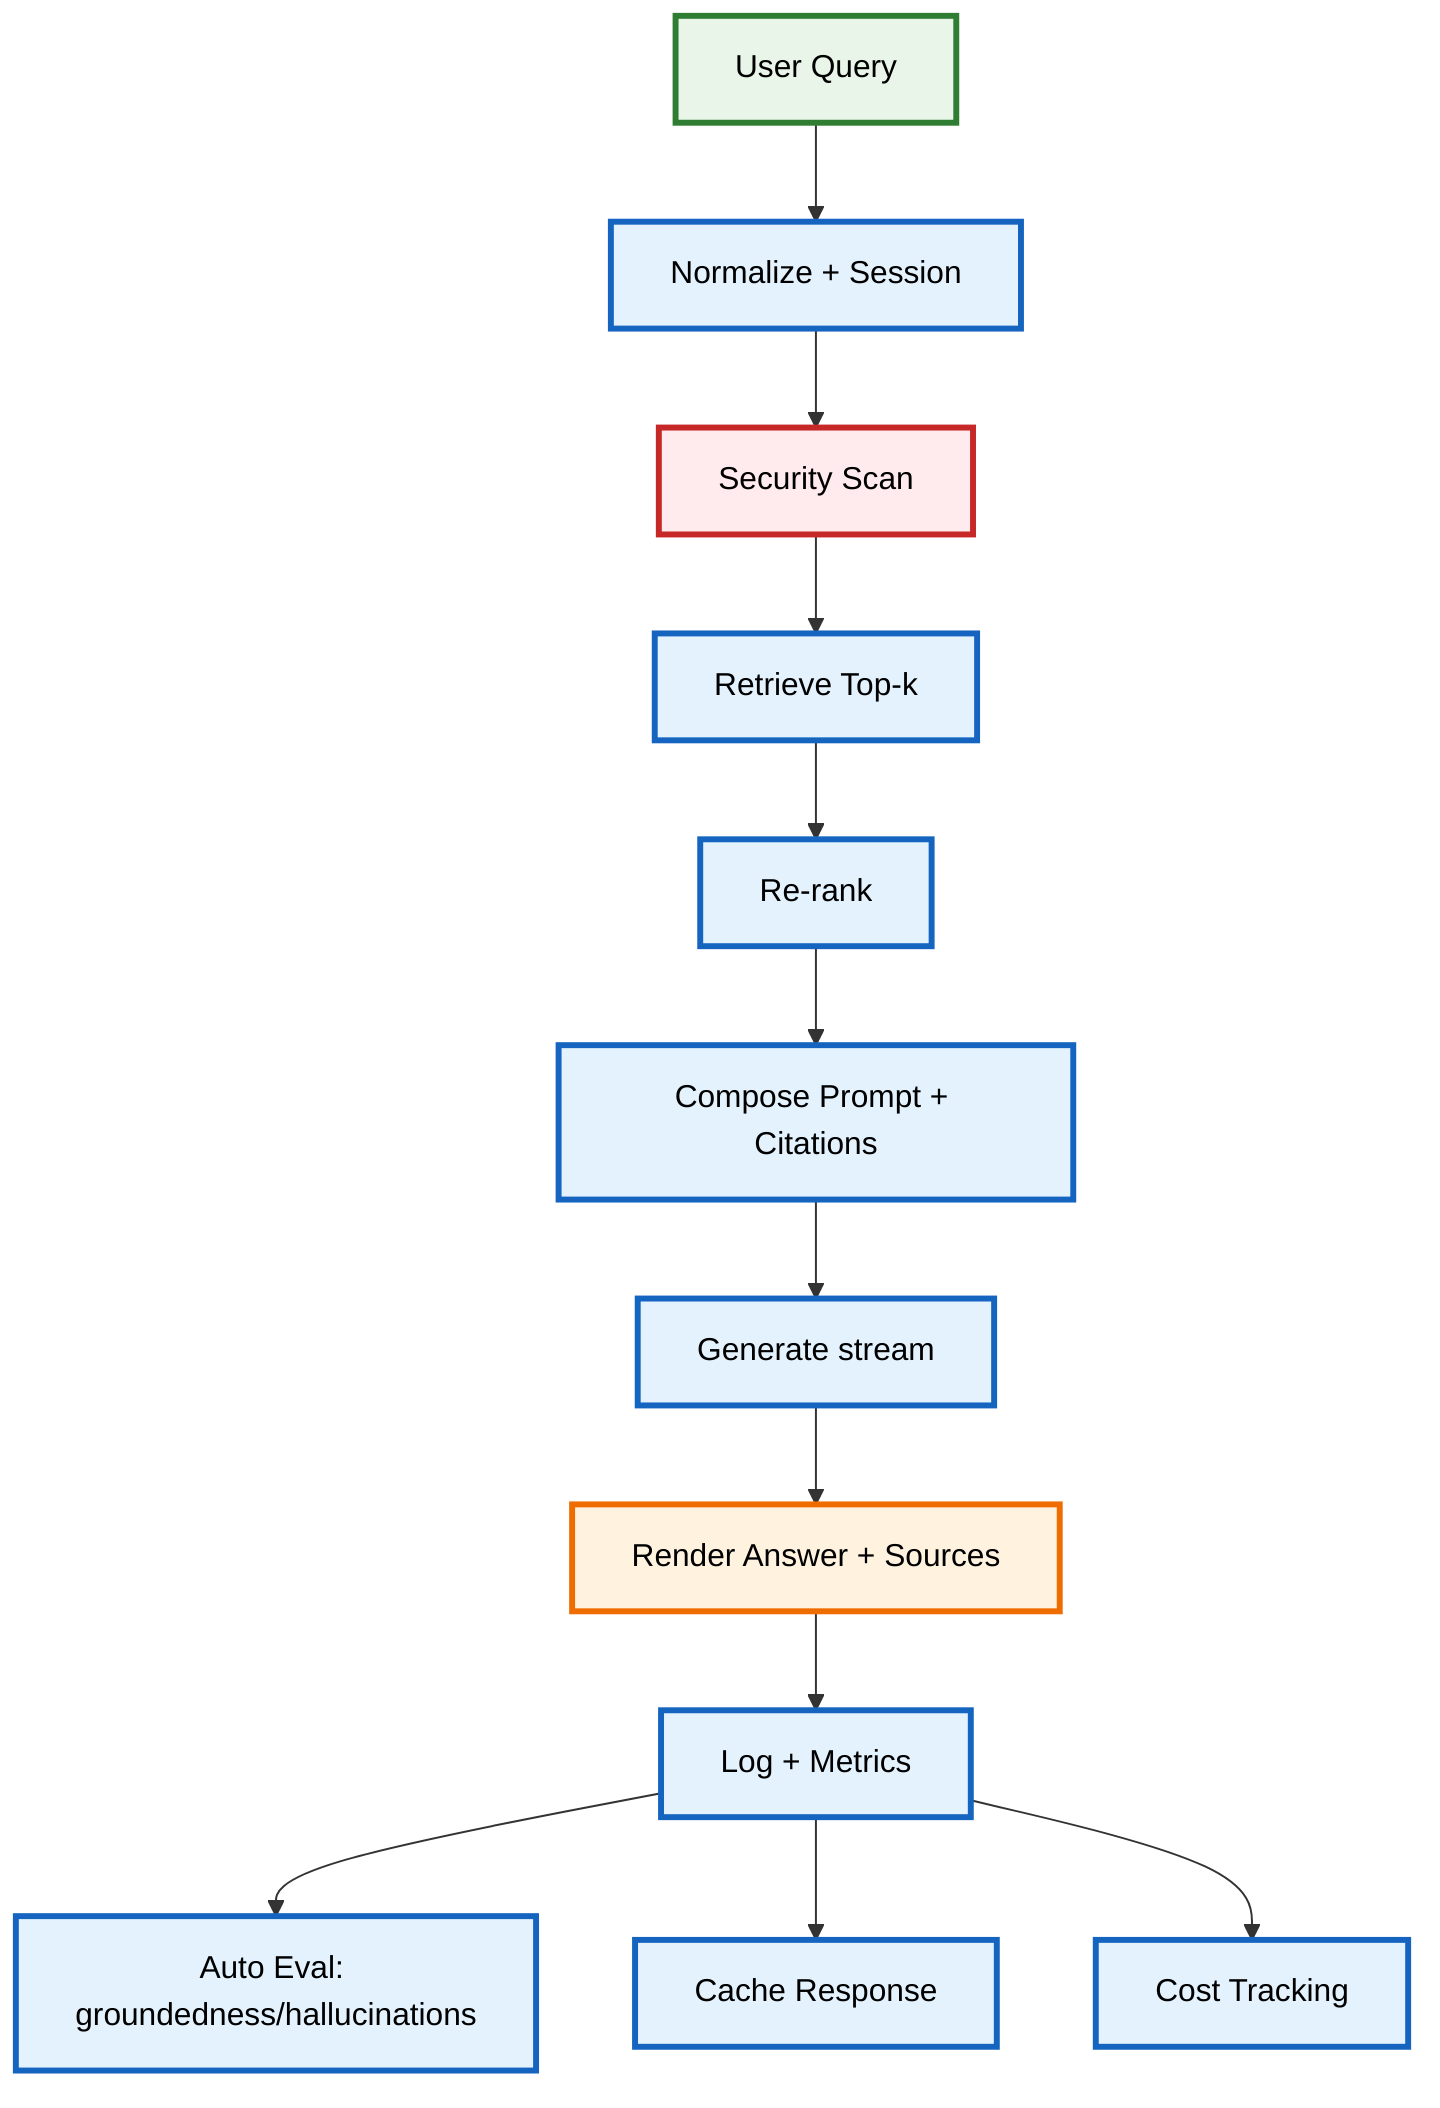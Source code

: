 graph TD
    classDef input fill:#e8f5e8,stroke:#2e7d32,stroke-width:3px,color:#000
    classDef process fill:#e3f2fd,stroke:#1565c0,stroke-width:3px,color:#000
    classDef output fill:#fff3e0,stroke:#ef6c00,stroke-width:3px,color:#000
    classDef security fill:#ffebee,stroke:#c62828,stroke-width:3px,color:#000
    
    U[User Query]:::input --> N[Normalize + Session]:::process
    N --> SEC[Security Scan]:::security
    SEC --> RET[Retrieve Top-k]:::process
    RET --> RERANK[Re-rank]:::process
    RERANK --> COMP[Compose Prompt + Citations]:::process
    COMP --> LLM[Generate stream]:::process
    LLM --> OUT[Render Answer + Sources]:::output
    OUT --> LOG[Log + Metrics]:::process
    LOG --> EVAL[Auto Eval: groundedness/hallucinations]:::process
    LOG --> CACHE[Cache Response]:::process
    LOG --> COST[Cost Tracking]:::process